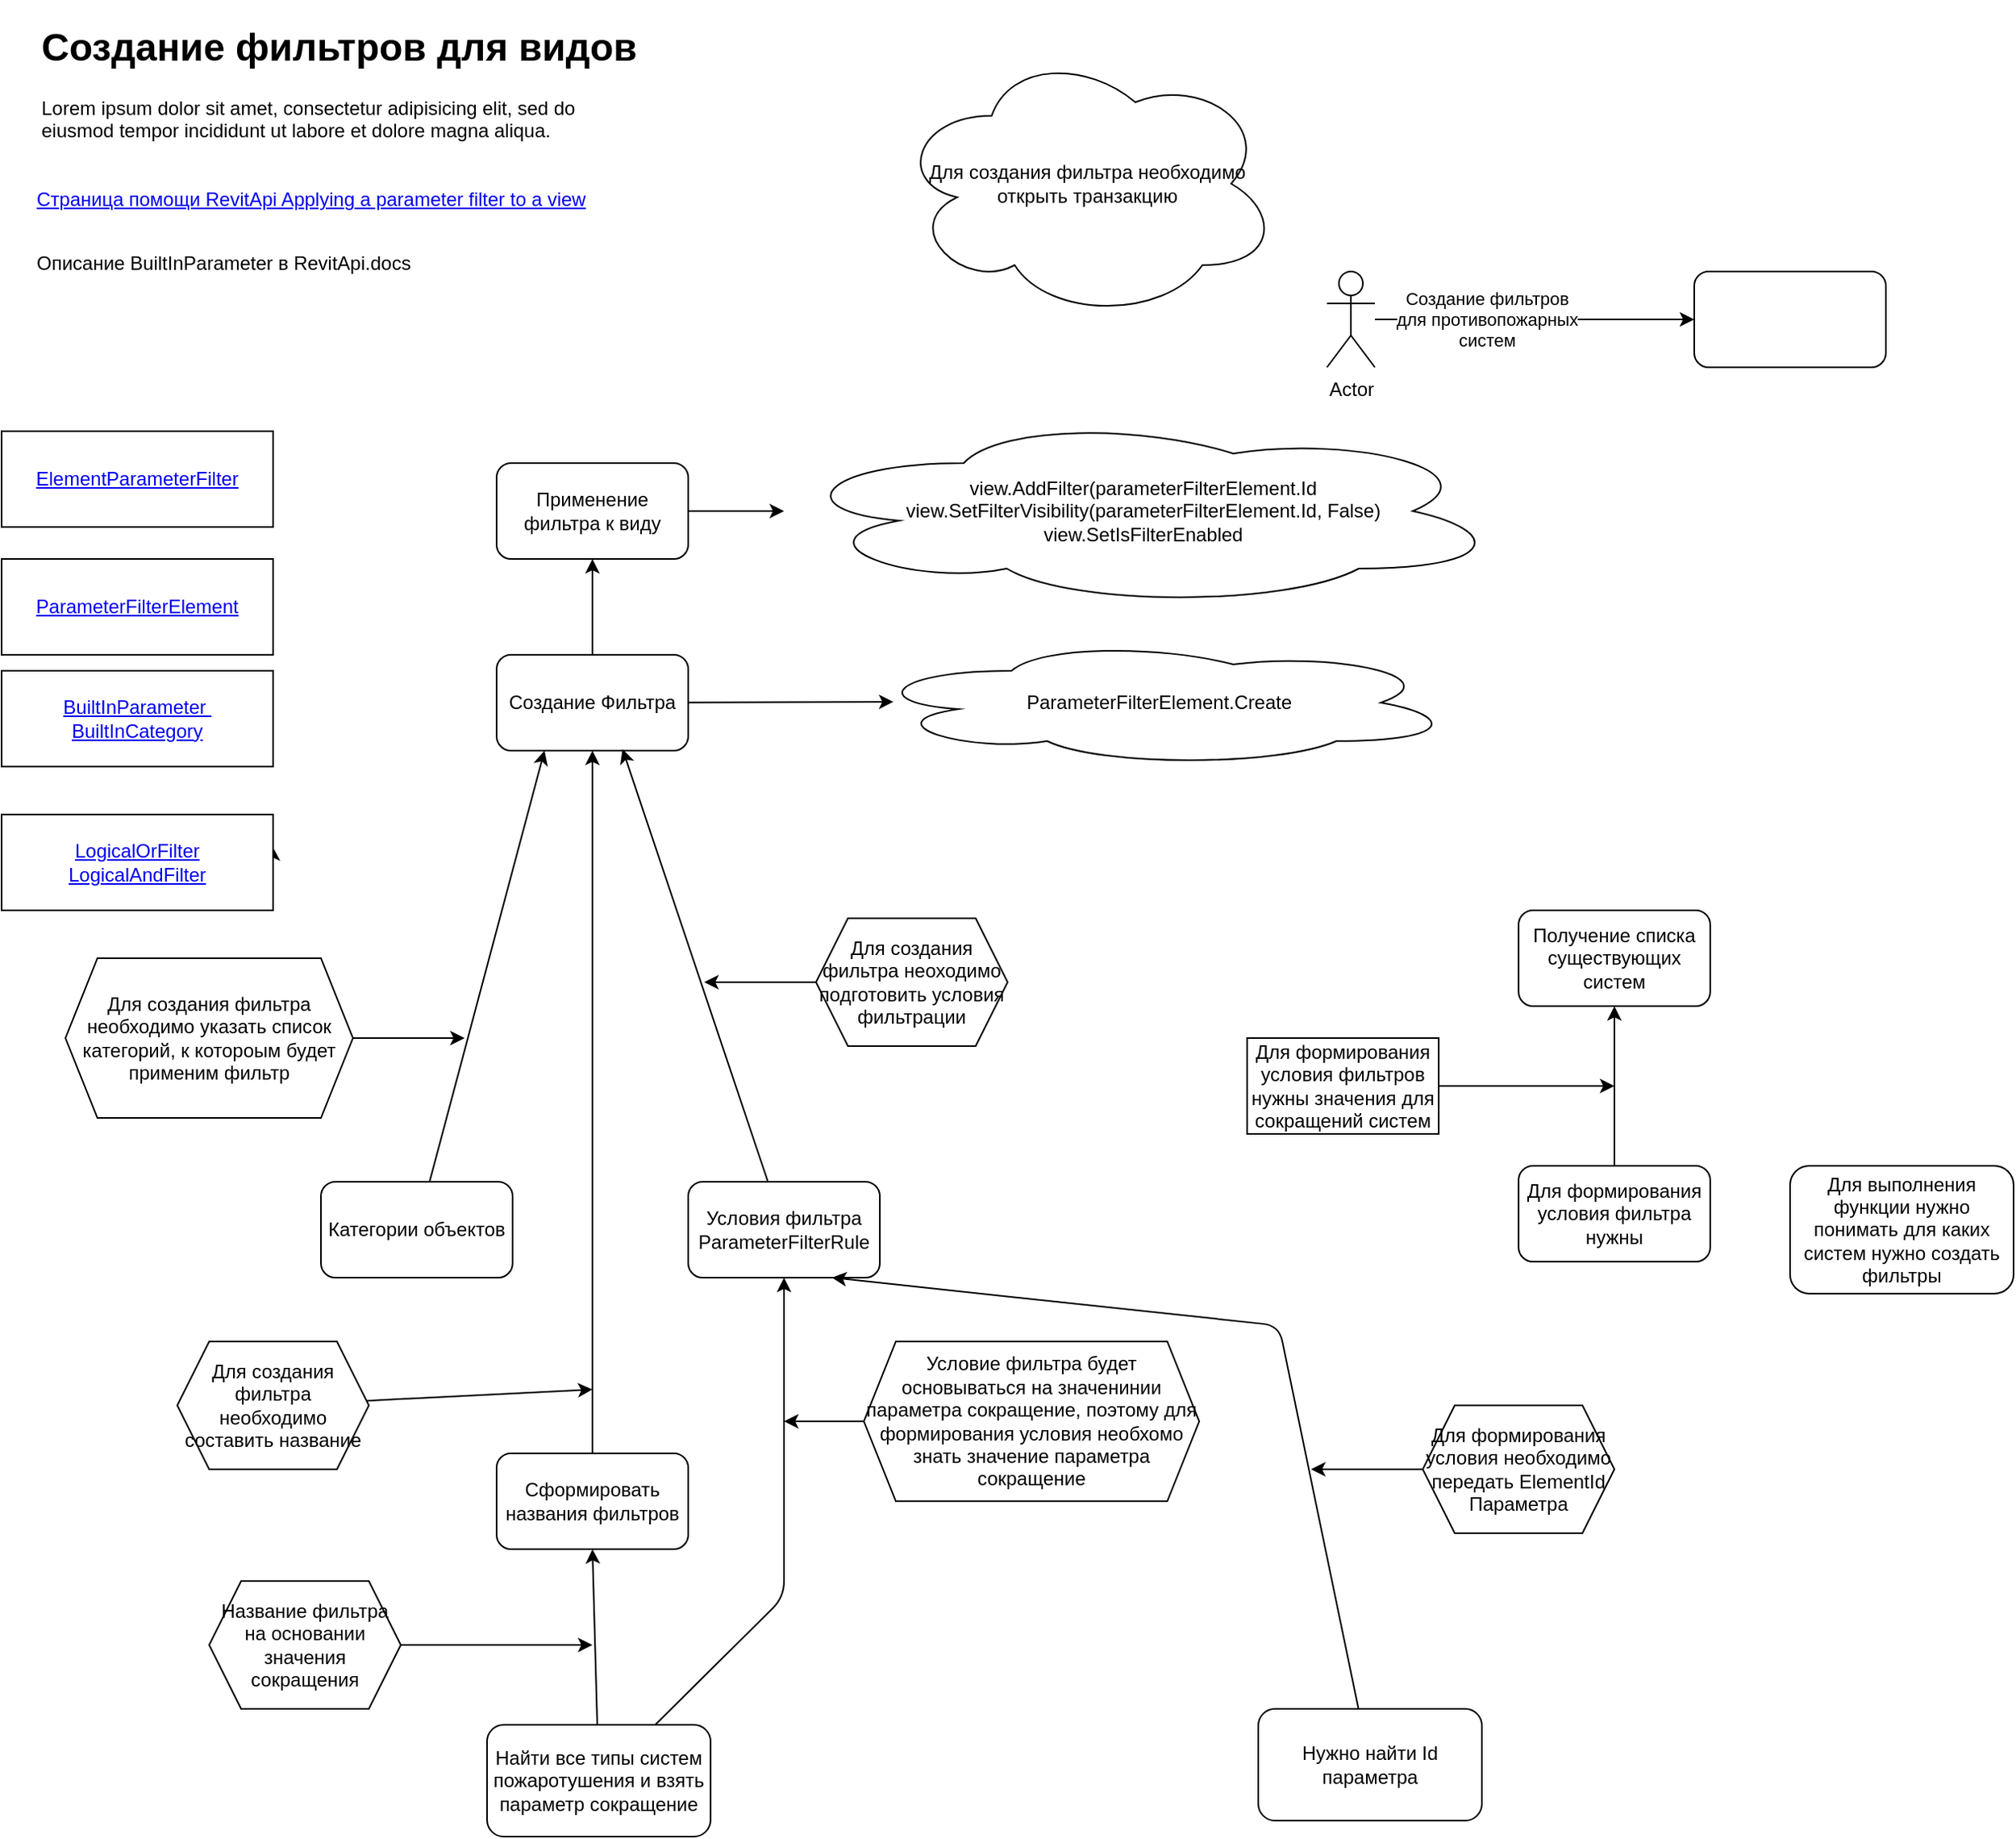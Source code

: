 <mxfile>
    <diagram id="1BnNxhcvKOjwOWT2vcz0" name="Page-1">
        <mxGraphModel dx="1688" dy="1166" grid="1" gridSize="10" guides="1" tooltips="1" connect="1" arrows="1" fold="1" page="1" pageScale="1" pageWidth="827" pageHeight="1169" math="0" shadow="0">
            <root>
                <mxCell id="0"/>
                <mxCell id="1" parent="0"/>
                <mxCell id="2" value="&lt;h1&gt;Создание фильтров для видов&lt;/h1&gt;&lt;p&gt;Lorem ipsum dolor sit amet, consectetur adipisicing elit, sed do eiusmod tempor incididunt ut labore et dolore magna aliqua.&lt;/p&gt;" style="text;html=1;strokeColor=none;fillColor=none;spacing=5;spacingTop=-20;whiteSpace=wrap;overflow=hidden;rounded=0;" vertex="1" parent="1">
                    <mxGeometry x="60" y="20" width="390" height="120" as="geometry"/>
                </mxCell>
                <mxCell id="3" value="&lt;a href=&quot;https://www.revitapidocs.com/2021.1/9393f5e4-34eb-793f-bf88-f114c0f24eb9.htm&quot;&gt;ElementParameterFilter&lt;/a&gt;" style="rounded=0;whiteSpace=wrap;html=1;" vertex="1" parent="1">
                    <mxGeometry x="40" y="280" width="170" height="60" as="geometry"/>
                </mxCell>
                <mxCell id="4" value="&lt;a href=&quot;https://help.autodesk.com/view/RVT/2022/ENU/?guid=Revit_API_Revit_API_Developers_Guide_Basic_Interaction_with_Revit_Elements_Views_View_Filters_html&quot;&gt;Страница помощи RevitApi Applying a parameter filter to a view&lt;/a&gt;" style="text;html=1;strokeColor=none;fillColor=none;align=left;verticalAlign=middle;whiteSpace=wrap;rounded=0;" vertex="1" parent="1">
                    <mxGeometry x="60" y="120" width="360" height="30" as="geometry"/>
                </mxCell>
                <UserObject label="Описание BuiltInParameter в RevitApi.docs" link="https://www.revitapidocs.com/2021.1/fb011c91-be7e-f737-28c7-3f1e1917a0e0.htm" id="5">
                    <mxCell style="text;html=1;strokeColor=none;fillColor=none;align=left;verticalAlign=middle;whiteSpace=wrap;rounded=0;" vertex="1" parent="1">
                        <mxGeometry x="60" y="160" width="410" height="30" as="geometry"/>
                    </mxCell>
                </UserObject>
                <mxCell id="9" value="" style="edgeStyle=none;html=1;" edge="1" parent="1" source="7" target="8">
                    <mxGeometry relative="1" as="geometry"/>
                </mxCell>
                <mxCell id="19" style="edgeStyle=none;html=1;entryX=0.05;entryY=0.493;entryDx=0;entryDy=0;entryPerimeter=0;" edge="1" parent="1" source="7" target="18">
                    <mxGeometry relative="1" as="geometry">
                        <mxPoint x="530" y="450" as="targetPoint"/>
                    </mxGeometry>
                </mxCell>
                <mxCell id="7" value="Создание Фильтра" style="rounded=1;whiteSpace=wrap;html=1;" vertex="1" parent="1">
                    <mxGeometry x="350" y="420" width="120" height="60" as="geometry"/>
                </mxCell>
                <mxCell id="16" value="" style="edgeStyle=none;html=1;" edge="1" parent="1" source="8" target="15">
                    <mxGeometry relative="1" as="geometry"/>
                </mxCell>
                <mxCell id="8" value="Применение фильтра к виду" style="rounded=1;whiteSpace=wrap;html=1;" vertex="1" parent="1">
                    <mxGeometry x="350" y="300" width="120" height="60" as="geometry"/>
                </mxCell>
                <mxCell id="22" style="edgeStyle=none;html=1;entryX=0.25;entryY=1;entryDx=0;entryDy=0;" edge="1" parent="1" source="11" target="7">
                    <mxGeometry relative="1" as="geometry"/>
                </mxCell>
                <mxCell id="11" value="Категории объектов" style="rounded=1;whiteSpace=wrap;html=1;" vertex="1" parent="1">
                    <mxGeometry x="240" y="750" width="120" height="60" as="geometry"/>
                </mxCell>
                <mxCell id="21" style="edgeStyle=none;html=1;entryX=0.657;entryY=0.984;entryDx=0;entryDy=0;entryPerimeter=0;" edge="1" parent="1" source="13" target="7">
                    <mxGeometry relative="1" as="geometry"/>
                </mxCell>
                <mxCell id="13" value="Условия фильтра&lt;br&gt;ParameterFilterRule" style="rounded=1;whiteSpace=wrap;html=1;" vertex="1" parent="1">
                    <mxGeometry x="470" y="750" width="120" height="60" as="geometry"/>
                </mxCell>
                <mxCell id="15" value="view.AddFilter(parameterFilterElement.Id&lt;br&gt;view.SetFilterVisibility(parameterFilterElement.Id, False)&lt;br&gt;view.SetIsFilterEnabled" style="ellipse;shape=cloud;whiteSpace=wrap;html=1;rounded=1;" vertex="1" parent="1">
                    <mxGeometry x="530" y="270" width="450" height="120" as="geometry"/>
                </mxCell>
                <mxCell id="18" value="ParameterFilterElement.Create" style="ellipse;shape=cloud;whiteSpace=wrap;html=1;" vertex="1" parent="1">
                    <mxGeometry x="580" y="410" width="370" height="80" as="geometry"/>
                </mxCell>
                <mxCell id="20" value="Для создания фильтра необходимо открыть транзакцию" style="ellipse;shape=cloud;whiteSpace=wrap;html=1;" vertex="1" parent="1">
                    <mxGeometry x="600" y="40" width="240" height="170" as="geometry"/>
                </mxCell>
                <mxCell id="23" value="&lt;a href=&quot;https://www.revitapidocs.com/2021.1/e8cb5c2b-b8ca-cbbf-819b-6956e0fd0760.htm&quot;&gt;ParameterFilterElement&lt;/a&gt;" style="rounded=0;whiteSpace=wrap;html=1;" vertex="1" parent="1">
                    <mxGeometry x="40" y="360" width="170" height="60" as="geometry"/>
                </mxCell>
                <mxCell id="24" value="&lt;a href=&quot;https://www.revitapidocs.com/2021.1/e6646480-b0ce-b299-3996-e965c913f9c4.htm&quot;&gt;BuiltInParameter&amp;nbsp;&lt;/a&gt;&lt;br&gt;&lt;a href=&quot;https://www.revitapidocs.com/2021.1/ba1c5b30-242f-5fdc-8ea9-ec3b61e6e722.htm&quot;&gt;BuiltInCategory&lt;/a&gt;" style="rounded=0;whiteSpace=wrap;html=1;" vertex="1" parent="1">
                    <mxGeometry x="40" y="430" width="170" height="60" as="geometry"/>
                </mxCell>
                <mxCell id="60" style="edgeStyle=none;html=1;exitX=1;exitY=0.5;exitDx=0;exitDy=0;" edge="1" parent="1" source="25">
                    <mxGeometry relative="1" as="geometry">
                        <mxPoint x="209.647" y="540" as="targetPoint"/>
                    </mxGeometry>
                </mxCell>
                <mxCell id="25" value="&lt;a href=&quot;https://www.revitapidocs.com/2021.1/a00da224-d330-452d-a45f-5abffa2e57e6.htm&quot;&gt;LogicalOrFilter&lt;/a&gt;&lt;br&gt;&lt;a href=&quot;https://www.revitapidocs.com/2021.1/1b21d9d2-f07a-d092-a5e5-ed151ae6fb1c.htm&quot;&gt;LogicalAndFilter&lt;/a&gt;" style="rounded=0;whiteSpace=wrap;html=1;" vertex="1" parent="1">
                    <mxGeometry x="40" y="520" width="170" height="60" as="geometry"/>
                </mxCell>
                <mxCell id="28" style="edgeStyle=none;html=1;entryX=0;entryY=0.5;entryDx=0;entryDy=0;" edge="1" parent="1" source="26" target="27">
                    <mxGeometry relative="1" as="geometry"/>
                </mxCell>
                <mxCell id="29" value="Создание фильтров&lt;br&gt;для противопожарных &lt;br&gt;систем" style="edgeLabel;html=1;align=center;verticalAlign=middle;resizable=0;points=[];" vertex="1" connectable="0" parent="28">
                    <mxGeometry x="-0.301" relative="1" as="geometry">
                        <mxPoint as="offset"/>
                    </mxGeometry>
                </mxCell>
                <mxCell id="26" value="Actor" style="shape=umlActor;verticalLabelPosition=bottom;verticalAlign=top;html=1;outlineConnect=0;" vertex="1" parent="1">
                    <mxGeometry x="870" y="180" width="30" height="60" as="geometry"/>
                </mxCell>
                <mxCell id="27" value="" style="rounded=1;whiteSpace=wrap;html=1;" vertex="1" parent="1">
                    <mxGeometry x="1100" y="180" width="120" height="60" as="geometry"/>
                </mxCell>
                <mxCell id="30" value="Получение списка существующих систем" style="rounded=1;whiteSpace=wrap;html=1;" vertex="1" parent="1">
                    <mxGeometry x="990" y="580" width="120" height="60" as="geometry"/>
                </mxCell>
                <mxCell id="35" style="edgeStyle=none;html=1;" edge="1" parent="1" source="34">
                    <mxGeometry relative="1" as="geometry">
                        <mxPoint x="1050" y="690" as="targetPoint"/>
                    </mxGeometry>
                </mxCell>
                <mxCell id="34" value="Для формирования условия фильтров нужны значения для сокращений систем" style="rounded=0;whiteSpace=wrap;html=1;" vertex="1" parent="1">
                    <mxGeometry x="820" y="660" width="120" height="60" as="geometry"/>
                </mxCell>
                <mxCell id="37" style="edgeStyle=none;html=1;entryX=0.5;entryY=1;entryDx=0;entryDy=0;" edge="1" parent="1" source="36" target="30">
                    <mxGeometry relative="1" as="geometry"/>
                </mxCell>
                <mxCell id="36" value="Для формирования условия фильтра нужны" style="rounded=1;whiteSpace=wrap;html=1;" vertex="1" parent="1">
                    <mxGeometry x="990" y="740" width="120" height="60" as="geometry"/>
                </mxCell>
                <mxCell id="38" value="Для выполнения функции нужно понимать для каких систем нужно создать фильтры" style="rounded=1;whiteSpace=wrap;html=1;" vertex="1" parent="1">
                    <mxGeometry x="1160" y="740" width="140" height="80" as="geometry"/>
                </mxCell>
                <mxCell id="41" style="edgeStyle=none;html=1;" edge="1" parent="1" source="40">
                    <mxGeometry relative="1" as="geometry">
                        <mxPoint x="330" y="660" as="targetPoint"/>
                    </mxGeometry>
                </mxCell>
                <mxCell id="40" value="Для создания фильтра необходимо указать список категорий, к котороым будет применим фильтр" style="shape=hexagon;perimeter=hexagonPerimeter2;whiteSpace=wrap;html=1;fixedSize=1;" vertex="1" parent="1">
                    <mxGeometry x="80" y="610" width="180" height="100" as="geometry"/>
                </mxCell>
                <mxCell id="43" style="edgeStyle=none;html=1;" edge="1" parent="1" source="42">
                    <mxGeometry relative="1" as="geometry">
                        <mxPoint x="480" y="625" as="targetPoint"/>
                    </mxGeometry>
                </mxCell>
                <mxCell id="42" value="Для создания фильтра неоходимо подготовить условия фильтрации" style="shape=hexagon;perimeter=hexagonPerimeter2;whiteSpace=wrap;html=1;fixedSize=1;" vertex="1" parent="1">
                    <mxGeometry x="550" y="585" width="120" height="80" as="geometry"/>
                </mxCell>
                <mxCell id="45" style="edgeStyle=none;html=1;entryX=0.5;entryY=1;entryDx=0;entryDy=0;" edge="1" parent="1" source="44" target="7">
                    <mxGeometry relative="1" as="geometry"/>
                </mxCell>
                <mxCell id="44" value="Сформировать названия фильтров" style="rounded=1;whiteSpace=wrap;html=1;" vertex="1" parent="1">
                    <mxGeometry x="350" y="920" width="120" height="60" as="geometry"/>
                </mxCell>
                <mxCell id="47" style="edgeStyle=none;html=1;" edge="1" parent="1" source="46">
                    <mxGeometry relative="1" as="geometry">
                        <mxPoint x="410" y="880" as="targetPoint"/>
                    </mxGeometry>
                </mxCell>
                <mxCell id="46" value="Для создания фильтра необходимо составить название" style="shape=hexagon;perimeter=hexagonPerimeter2;whiteSpace=wrap;html=1;fixedSize=1;" vertex="1" parent="1">
                    <mxGeometry x="150" y="850" width="120" height="80" as="geometry"/>
                </mxCell>
                <mxCell id="50" style="edgeStyle=none;html=1;entryX=0.5;entryY=1;entryDx=0;entryDy=0;" edge="1" parent="1" source="48" target="44">
                    <mxGeometry relative="1" as="geometry"/>
                </mxCell>
                <mxCell id="53" style="edgeStyle=none;html=1;" edge="1" parent="1" source="48" target="13">
                    <mxGeometry relative="1" as="geometry">
                        <Array as="points">
                            <mxPoint x="530" y="1010"/>
                        </Array>
                    </mxGeometry>
                </mxCell>
                <mxCell id="48" value="Найти все типы систем пожаротушения и взять параметр сокращение" style="rounded=1;whiteSpace=wrap;html=1;" vertex="1" parent="1">
                    <mxGeometry x="344" y="1090" width="140" height="70" as="geometry"/>
                </mxCell>
                <mxCell id="52" style="edgeStyle=none;html=1;" edge="1" parent="1" source="51">
                    <mxGeometry relative="1" as="geometry">
                        <mxPoint x="410" y="1040" as="targetPoint"/>
                    </mxGeometry>
                </mxCell>
                <mxCell id="51" value="Название фильтра на основании значения сокращения" style="shape=hexagon;perimeter=hexagonPerimeter2;whiteSpace=wrap;html=1;fixedSize=1;" vertex="1" parent="1">
                    <mxGeometry x="170" y="1000" width="120" height="80" as="geometry"/>
                </mxCell>
                <mxCell id="55" style="edgeStyle=none;html=1;" edge="1" parent="1" source="54">
                    <mxGeometry relative="1" as="geometry">
                        <mxPoint x="530" y="900" as="targetPoint"/>
                    </mxGeometry>
                </mxCell>
                <mxCell id="54" value="Условие фильтра будет основываться на значенинии параметра сокращение, поэтому для формирования условия необхомо знать значение параметра сокращение" style="shape=hexagon;perimeter=hexagonPerimeter2;whiteSpace=wrap;html=1;fixedSize=1;" vertex="1" parent="1">
                    <mxGeometry x="580" y="850" width="210" height="100" as="geometry"/>
                </mxCell>
                <mxCell id="57" style="edgeStyle=none;html=1;entryX=0.75;entryY=1;entryDx=0;entryDy=0;" edge="1" parent="1" source="56" target="13">
                    <mxGeometry relative="1" as="geometry">
                        <Array as="points">
                            <mxPoint x="840" y="840"/>
                        </Array>
                    </mxGeometry>
                </mxCell>
                <mxCell id="56" value="Нужно найти Id параметра" style="rounded=1;whiteSpace=wrap;html=1;" vertex="1" parent="1">
                    <mxGeometry x="827" y="1080" width="140" height="70" as="geometry"/>
                </mxCell>
                <mxCell id="59" style="edgeStyle=none;html=1;" edge="1" parent="1" source="58">
                    <mxGeometry relative="1" as="geometry">
                        <mxPoint x="860" y="930" as="targetPoint"/>
                    </mxGeometry>
                </mxCell>
                <mxCell id="58" value="Для формирования условия необходимо передать ElementId Параметра" style="shape=hexagon;perimeter=hexagonPerimeter2;whiteSpace=wrap;html=1;fixedSize=1;" vertex="1" parent="1">
                    <mxGeometry x="930" y="890" width="120" height="80" as="geometry"/>
                </mxCell>
            </root>
        </mxGraphModel>
    </diagram>
</mxfile>